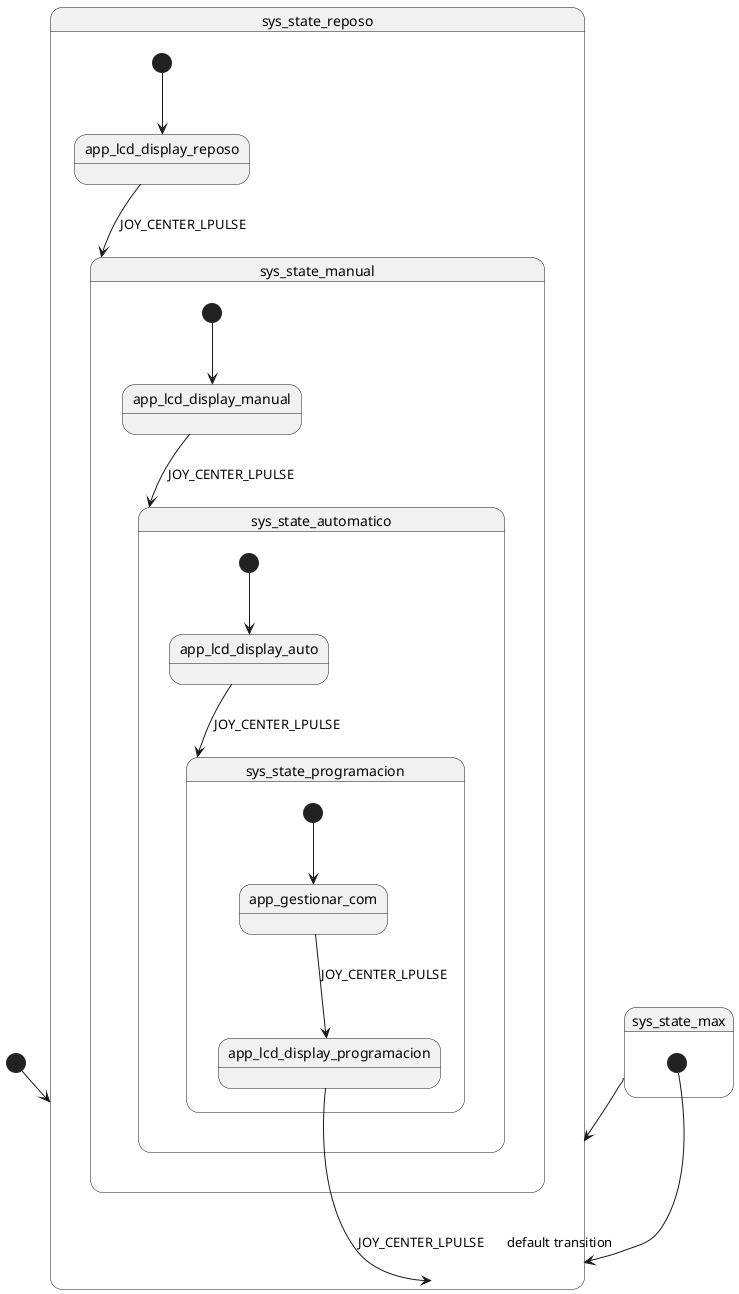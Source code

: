 @startuml

[*] --> sys_state_reposo

state sys_state_reposo {
    [*] --> app_lcd_display_reposo
    app_lcd_display_reposo --> sys_state_manual : JOY_CENTER_LPULSE
}

state sys_state_manual {
    [*] --> app_lcd_display_manual
    app_lcd_display_manual --> sys_state_automatico : JOY_CENTER_LPULSE
}

state sys_state_automatico {
    [*] --> app_lcd_display_auto
    app_lcd_display_auto --> sys_state_programacion : JOY_CENTER_LPULSE
}

state sys_state_programacion {
    [*] --> app_gestionar_com
    app_gestionar_com --> app_lcd_display_programacion : JOY_CENTER_LPULSE
    app_lcd_display_programacion --> sys_state_reposo : JOY_CENTER_LPULSE
}

state sys_state_max {
    [*] --> sys_state_reposo
}

sys_state_max --> sys_state_reposo : default transition

@enduml

